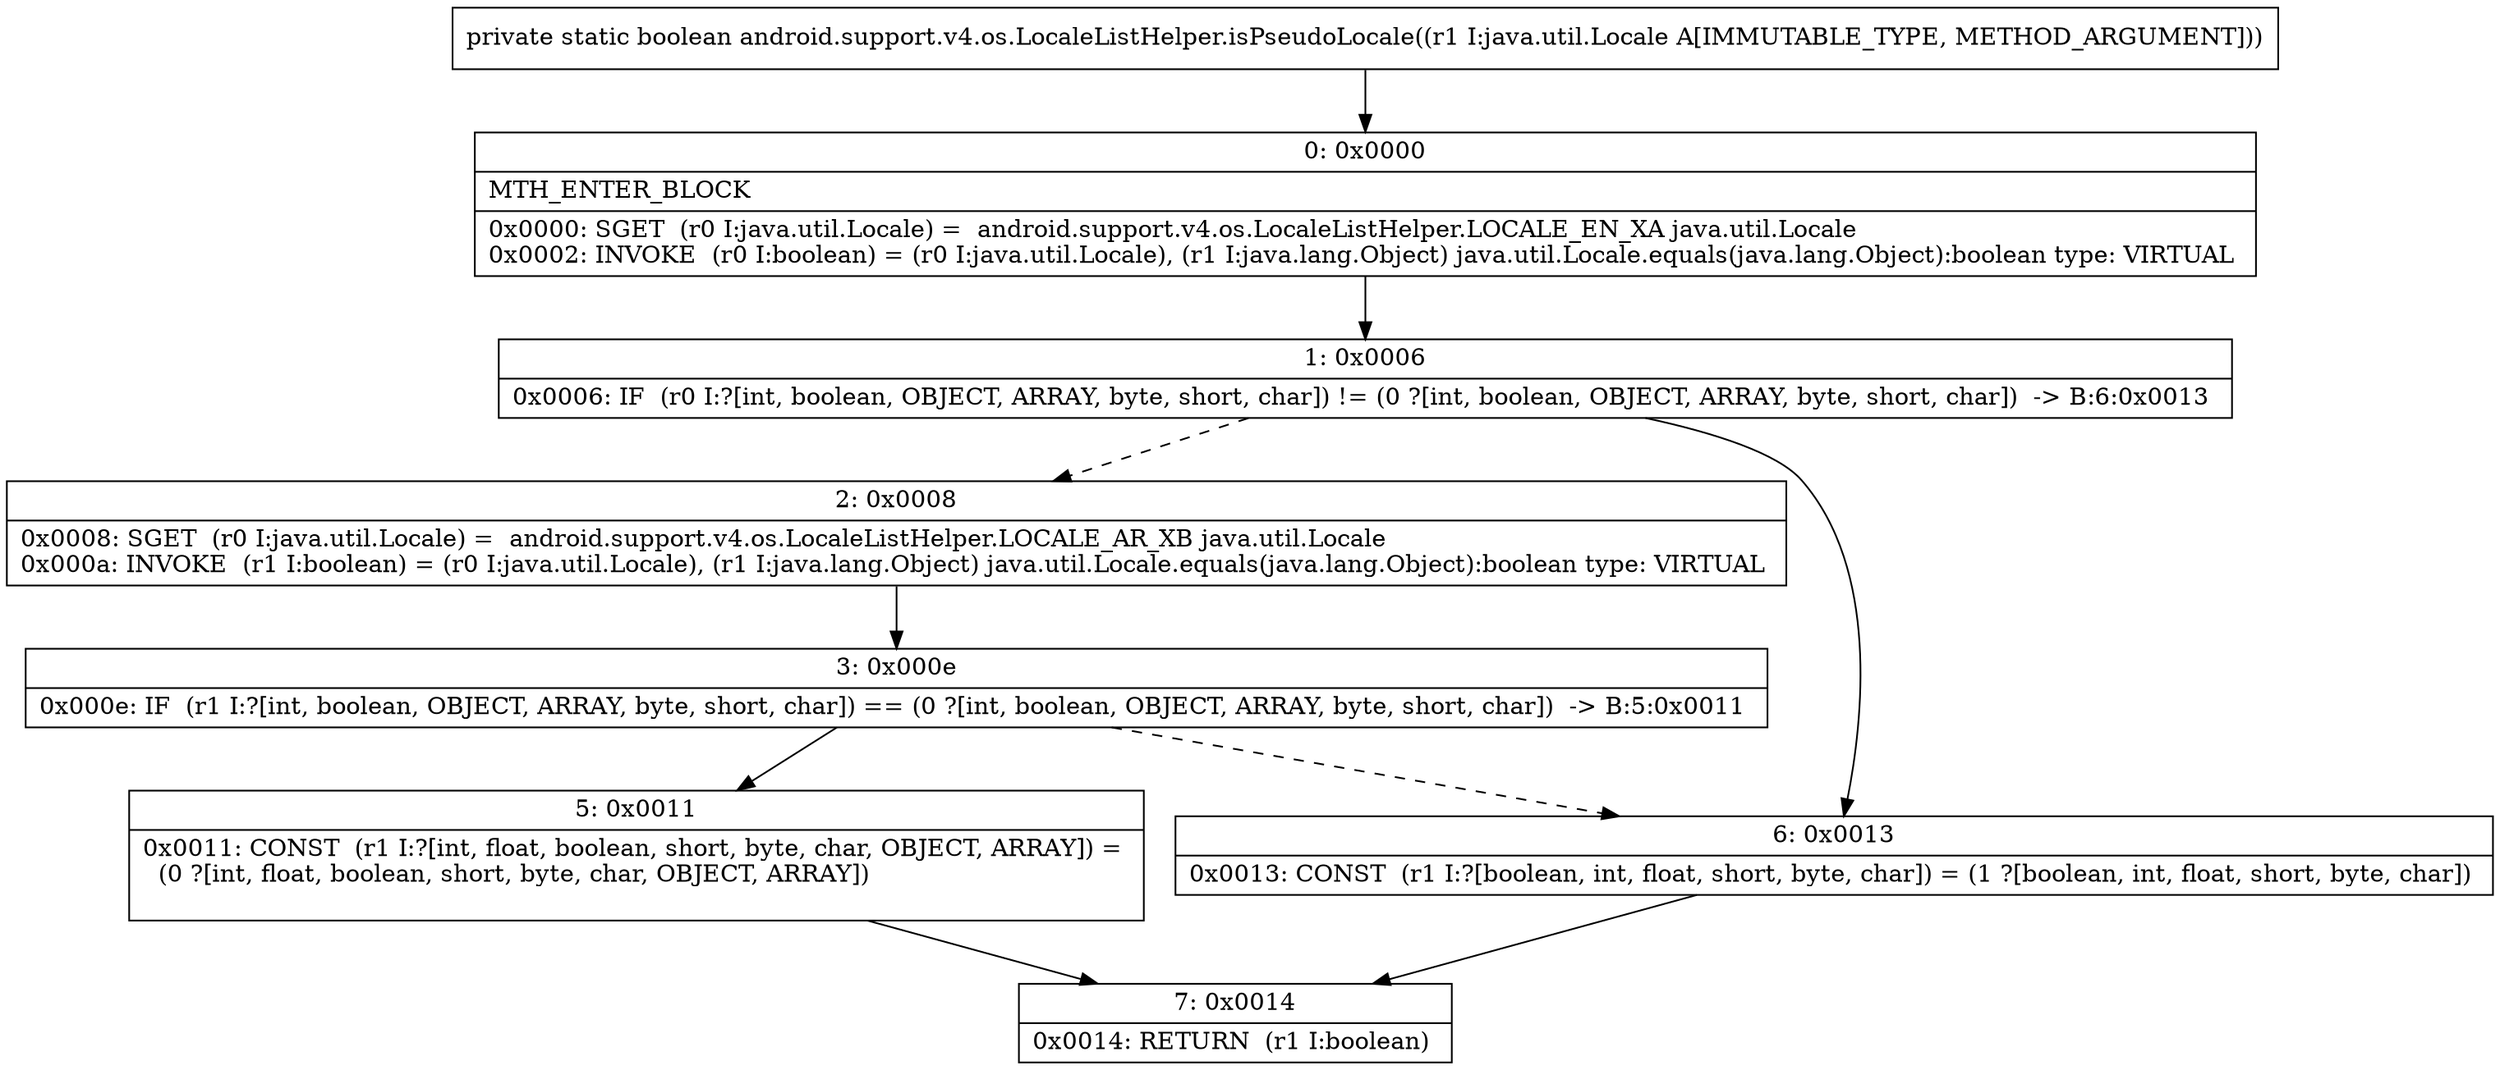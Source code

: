 digraph "CFG forandroid.support.v4.os.LocaleListHelper.isPseudoLocale(Ljava\/util\/Locale;)Z" {
Node_0 [shape=record,label="{0\:\ 0x0000|MTH_ENTER_BLOCK\l|0x0000: SGET  (r0 I:java.util.Locale) =  android.support.v4.os.LocaleListHelper.LOCALE_EN_XA java.util.Locale \l0x0002: INVOKE  (r0 I:boolean) = (r0 I:java.util.Locale), (r1 I:java.lang.Object) java.util.Locale.equals(java.lang.Object):boolean type: VIRTUAL \l}"];
Node_1 [shape=record,label="{1\:\ 0x0006|0x0006: IF  (r0 I:?[int, boolean, OBJECT, ARRAY, byte, short, char]) != (0 ?[int, boolean, OBJECT, ARRAY, byte, short, char])  \-\> B:6:0x0013 \l}"];
Node_2 [shape=record,label="{2\:\ 0x0008|0x0008: SGET  (r0 I:java.util.Locale) =  android.support.v4.os.LocaleListHelper.LOCALE_AR_XB java.util.Locale \l0x000a: INVOKE  (r1 I:boolean) = (r0 I:java.util.Locale), (r1 I:java.lang.Object) java.util.Locale.equals(java.lang.Object):boolean type: VIRTUAL \l}"];
Node_3 [shape=record,label="{3\:\ 0x000e|0x000e: IF  (r1 I:?[int, boolean, OBJECT, ARRAY, byte, short, char]) == (0 ?[int, boolean, OBJECT, ARRAY, byte, short, char])  \-\> B:5:0x0011 \l}"];
Node_5 [shape=record,label="{5\:\ 0x0011|0x0011: CONST  (r1 I:?[int, float, boolean, short, byte, char, OBJECT, ARRAY]) = \l  (0 ?[int, float, boolean, short, byte, char, OBJECT, ARRAY])\l \l}"];
Node_6 [shape=record,label="{6\:\ 0x0013|0x0013: CONST  (r1 I:?[boolean, int, float, short, byte, char]) = (1 ?[boolean, int, float, short, byte, char]) \l}"];
Node_7 [shape=record,label="{7\:\ 0x0014|0x0014: RETURN  (r1 I:boolean) \l}"];
MethodNode[shape=record,label="{private static boolean android.support.v4.os.LocaleListHelper.isPseudoLocale((r1 I:java.util.Locale A[IMMUTABLE_TYPE, METHOD_ARGUMENT])) }"];
MethodNode -> Node_0;
Node_0 -> Node_1;
Node_1 -> Node_2[style=dashed];
Node_1 -> Node_6;
Node_2 -> Node_3;
Node_3 -> Node_5;
Node_3 -> Node_6[style=dashed];
Node_5 -> Node_7;
Node_6 -> Node_7;
}

